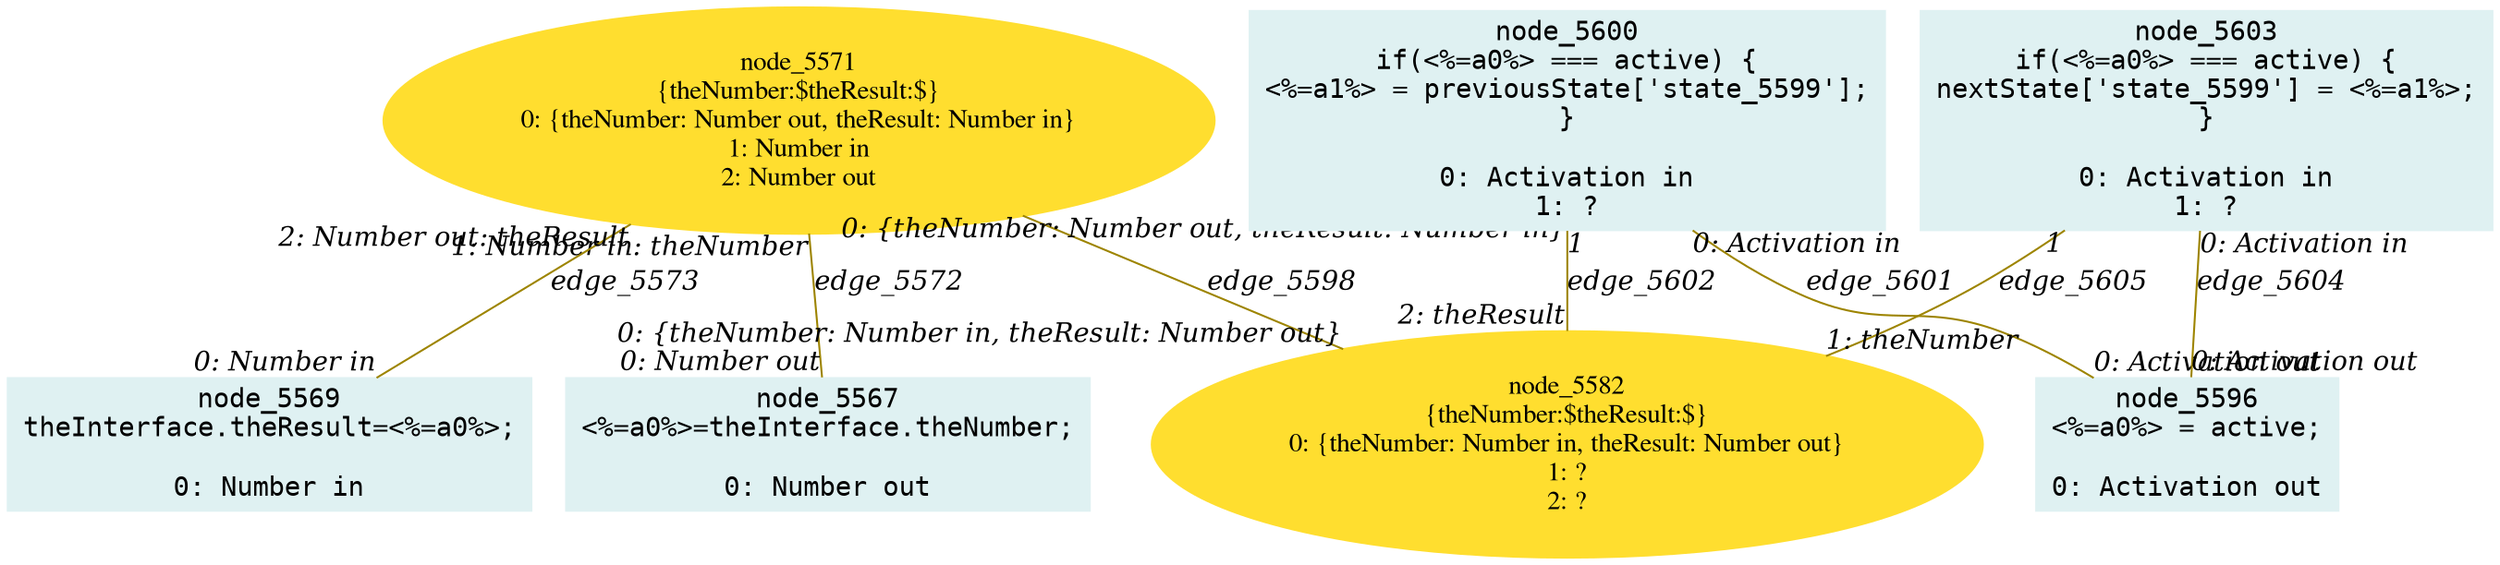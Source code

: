 digraph g{node_5567 [shape="box", style="filled", color="#dff1f2", fontname="Courier", label="node_5567
<%=a0%>=theInterface.theNumber;

0: Number out" ]
node_5569 [shape="box", style="filled", color="#dff1f2", fontname="Courier", label="node_5569
theInterface.theResult=<%=a0%>;

0: Number in" ]
node_5571 [shape="ellipse", style="filled", color="#ffde2f", fontname="Times", label="node_5571
{theNumber:$theResult:$}
0: {theNumber: Number out, theResult: Number in}
1: Number in
2: Number out" ]
node_5582 [shape="ellipse", style="filled", color="#ffde2f", fontname="Times", label="node_5582
{theNumber:$theResult:$}
0: {theNumber: Number in, theResult: Number out}
1: ?
2: ?" ]
node_5596 [shape="box", style="filled", color="#dff1f2", fontname="Courier", label="node_5596
<%=a0%> = active;

0: Activation out" ]
node_5600 [shape="box", style="filled", color="#dff1f2", fontname="Courier", label="node_5600
if(<%=a0%> === active) {
<%=a1%> = previousState['state_5599'];
}

0: Activation in
1: ?" ]
node_5603 [shape="box", style="filled", color="#dff1f2", fontname="Courier", label="node_5603
if(<%=a0%> === active) {
nextState['state_5599'] = <%=a1%>;
}

0: Activation in
1: ?" ]
node_5571 -> node_5567 [dir=none, arrowHead=none, fontname="Times-Italic", arrowsize=1, color="#9d8400", label="edge_5572",  headlabel="0: Number out", taillabel="1: Number in: theNumber" ]
node_5571 -> node_5569 [dir=none, arrowHead=none, fontname="Times-Italic", arrowsize=1, color="#9d8400", label="edge_5573",  headlabel="0: Number in", taillabel="2: Number out: theResult" ]
node_5571 -> node_5582 [dir=none, arrowHead=none, fontname="Times-Italic", arrowsize=1, color="#9d8400", label="edge_5598",  headlabel="0: {theNumber: Number in, theResult: Number out}", taillabel="0: {theNumber: Number out, theResult: Number in}" ]
node_5600 -> node_5596 [dir=none, arrowHead=none, fontname="Times-Italic", arrowsize=1, color="#9d8400", label="edge_5601",  headlabel="0: Activation out", taillabel="0: Activation in" ]
node_5600 -> node_5582 [dir=none, arrowHead=none, fontname="Times-Italic", arrowsize=1, color="#9d8400", label="edge_5602",  headlabel="2: theResult", taillabel="1" ]
node_5603 -> node_5596 [dir=none, arrowHead=none, fontname="Times-Italic", arrowsize=1, color="#9d8400", label="edge_5604",  headlabel="0: Activation out", taillabel="0: Activation in" ]
node_5603 -> node_5582 [dir=none, arrowHead=none, fontname="Times-Italic", arrowsize=1, color="#9d8400", label="edge_5605",  headlabel="1: theNumber", taillabel="1" ]
}